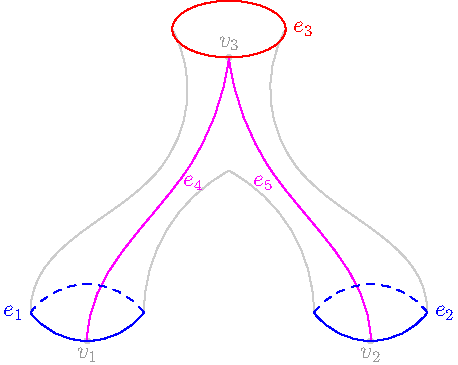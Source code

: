 real u=0.5cm;
// c = center of the ellipse
// a = radius of the x component
// b = radius of the y component
path ellipse(pair c, real a, real b)
{
	return shift(c)*scale(a,b)*unitcircle;
}
path dellipse(pair c, real a, real b, real theta)
{
	return shift(c)*scale(a,b)*arc(c,1,0,theta);
}
pair z[];
z[0] = (0*u, 0*u);
z[1] = (10*u,0*u);
z[2] = (5*u,10*u);
draw((-2*u,0){up}..(2.5*u,5*u)..z[2]+(-2*u,0),gray(0.8));
draw((12*u,0){up}..(7.5*u,5*u)..z[2]+(2*u,0),gray(0.8));
draw((2*u,0){up}..(5*u,5*u),gray(0.8));
draw((8*u,0){up}..(5*u,5*u),gray(0.8));

dot((0*u,-u),gray(0.8));
label("$v_{1}$",(0*u,-u),S,gray(0.6));
dot((10*u,-u),gray(0.8));
label("$v_{2}$",(10*u,-u),S,gray(0.6));
dot((5*u,9*u),gray(0.8));
label("$v_{3}$",(5*u,9*u),N,gray(0.6));

draw((0*u,-u){up}..(3.5*u,5*u)..(5*u,9*u),red+blue);
draw((10*u,-u){up}..(6.5*u,5*u)..(5*u,9*u),red+blue);
label("$e_{4}$",(3.2*u,5*u),SE,red+blue);
label("$e_{5}$",(6.75*u,5*u),SW,red+blue);
draw((2*u,0)..(0,u)..(-2*u,0),dashed+blue);
draw((2*u,0)..(0,-u)..(-2*u,0),blue);
draw((12*u,0)..(10*u,u)..(8*u,0),dashed+blue);
draw((12*u,0)..(10*u,-u)..(8*u,0),blue);
label("$e_{2}$",(12*u,0*u),E,blue);
label("$e_{1}$",(-2*u,0*u),W,blue);
draw(ellipse(z[2],2*u,u),red);
label("$e_{3}$",(7*u,10*u),E,red);
